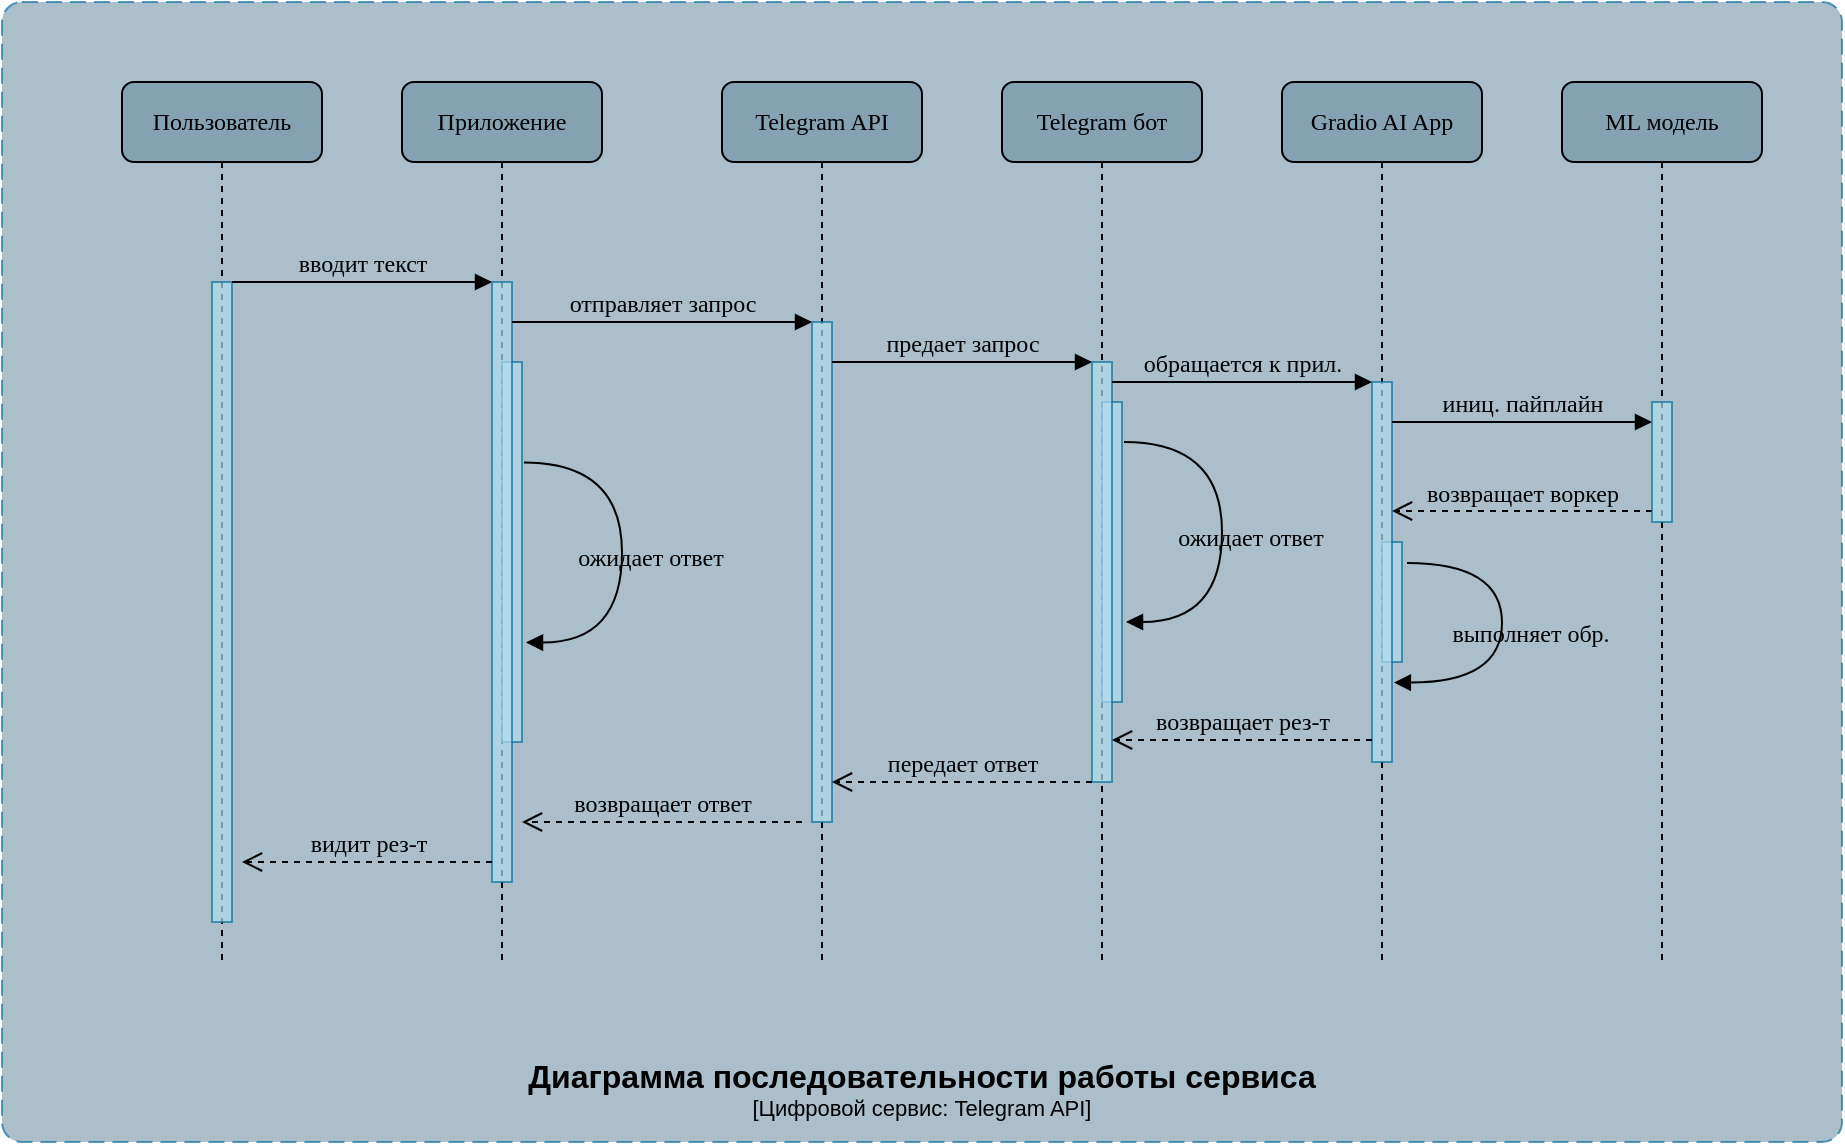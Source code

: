 <mxfile version="22.0.3" type="device">
  <diagram name="Page-1" id="13e1069c-82ec-6db2-03f1-153e76fe0fe0">
    <mxGraphModel dx="1418" dy="958" grid="1" gridSize="10" guides="1" tooltips="1" connect="1" arrows="1" fold="1" page="1" pageScale="1" pageWidth="1100" pageHeight="850" background="none" math="0" shadow="0">
      <root>
        <mxCell id="0" />
        <mxCell id="1" parent="0" />
        <object placeholders="1" c4Name="Диаграмма последовательности работы сервиса" c4Type="SystemScopeBoundary" c4Application="Цифровой сервис: Telegram API" label="&lt;font style=&quot;font-size: 16px&quot;&gt;&lt;b&gt;&lt;div style=&quot;&quot;&gt;%c4Name%&lt;/div&gt;&lt;/b&gt;&lt;/font&gt;&lt;div style=&quot;&quot;&gt;[%c4Application%]&lt;/div&gt;" id="g3VUzG2XUiAYz7PPz2bv-24">
          <mxCell style="rounded=1;fontSize=11;whiteSpace=wrap;html=1;dashed=1;arcSize=20;fillColor=#86a4b3;strokeColor=#10739e;labelBackgroundColor=none;align=center;verticalAlign=bottom;labelBorderColor=none;spacingTop=0;spacing=10;dashPattern=8 4;metaEdit=1;rotatable=0;perimeter=rectanglePerimeter;noLabel=0;labelPadding=0;allowArrows=0;connectable=0;expand=0;recursiveResize=0;editable=1;pointerEvents=0;absoluteArcSize=1;points=[[0.25,0,0],[0.5,0,0],[0.75,0,0],[1,0.25,0],[1,0.5,0],[1,0.75,0],[0.75,1,0],[0.5,1,0],[0.25,1,0],[0,0.75,0],[0,0.5,0],[0,0.25,0]];opacity=70;" parent="1" vertex="1">
            <mxGeometry x="40" y="40" width="920" height="570" as="geometry" />
          </mxCell>
        </object>
        <mxCell id="7baba1c4bc27f4b0-5" value="Gradio AI App" style="shape=umlLifeline;perimeter=lifelinePerimeter;whiteSpace=wrap;html=1;container=1;collapsible=0;recursiveResize=0;outlineConnect=0;rounded=1;shadow=0;comic=0;labelBackgroundColor=none;strokeWidth=1;fontFamily=Verdana;fontSize=12;align=center;fillColor=#85a2b2;" parent="1" vertex="1">
          <mxGeometry x="680" y="80" width="100" height="440" as="geometry" />
        </mxCell>
        <mxCell id="g3VUzG2XUiAYz7PPz2bv-11" value="возвращает воркер" style="html=1;verticalAlign=bottom;endArrow=open;dashed=1;endSize=8;labelBackgroundColor=none;fontFamily=Verdana;fontSize=12;edgeStyle=elbowEdgeStyle;elbow=vertical;" parent="7baba1c4bc27f4b0-5" edge="1">
          <mxGeometry relative="1" as="geometry">
            <mxPoint x="55" y="214.5" as="targetPoint" />
            <Array as="points">
              <mxPoint x="130" y="214.5" />
              <mxPoint x="160" y="214.5" />
            </Array>
            <mxPoint x="185" y="214.5" as="sourcePoint" />
          </mxGeometry>
        </mxCell>
        <mxCell id="g3VUzG2XUiAYz7PPz2bv-12" value="" style="html=1;points=[];perimeter=orthogonalPerimeter;rounded=0;shadow=0;comic=0;labelBackgroundColor=none;strokeWidth=1;fontFamily=Verdana;fontSize=12;align=center;opacity=70;fillColor=#b1ddf0;strokeColor=#10739e;" parent="7baba1c4bc27f4b0-5" vertex="1">
          <mxGeometry x="50" y="230" width="10" height="60" as="geometry" />
        </mxCell>
        <mxCell id="7baba1c4bc27f4b0-19" value="" style="html=1;points=[];perimeter=orthogonalPerimeter;rounded=0;shadow=0;comic=0;labelBackgroundColor=none;strokeWidth=1;fontFamily=Verdana;fontSize=12;align=center;fillColor=#b1ddf0;strokeColor=#10739e;opacity=70;" parent="1" vertex="1">
          <mxGeometry x="725" y="230" width="10" height="190" as="geometry" />
        </mxCell>
        <mxCell id="7baba1c4bc27f4b0-2" value="Приложение" style="shape=umlLifeline;perimeter=lifelinePerimeter;whiteSpace=wrap;html=1;container=1;collapsible=0;recursiveResize=0;outlineConnect=0;rounded=1;shadow=0;comic=0;labelBackgroundColor=none;strokeWidth=1;fontFamily=Verdana;fontSize=12;align=center;fillColor=#85a2b2;" parent="1" vertex="1">
          <mxGeometry x="240" y="80" width="100" height="440" as="geometry" />
        </mxCell>
        <mxCell id="g3VUzG2XUiAYz7PPz2bv-23" value="" style="html=1;points=[];perimeter=orthogonalPerimeter;rounded=0;shadow=0;comic=0;labelBackgroundColor=none;strokeWidth=1;fontFamily=Verdana;fontSize=12;align=center;fillColor=#b1ddf0;strokeColor=#10739e;opacity=70;" parent="7baba1c4bc27f4b0-2" vertex="1">
          <mxGeometry x="50" y="140" width="10" height="190" as="geometry" />
        </mxCell>
        <mxCell id="7baba1c4bc27f4b0-10" value="" style="html=1;points=[];perimeter=orthogonalPerimeter;rounded=0;shadow=0;comic=0;labelBackgroundColor=none;strokeWidth=1;fontFamily=Verdana;fontSize=12;align=center;strokeColor=#10739e;fillColor=#b1ddf0;opacity=70;" parent="7baba1c4bc27f4b0-2" vertex="1">
          <mxGeometry x="45" y="100" width="10" height="300" as="geometry" />
        </mxCell>
        <mxCell id="g3VUzG2XUiAYz7PPz2bv-22" value="ожидает ответ" style="html=1;verticalAlign=bottom;endArrow=block;labelBackgroundColor=none;fontFamily=Verdana;fontSize=12;elbow=vertical;edgeStyle=orthogonalEdgeStyle;curved=1;" parent="7baba1c4bc27f4b0-2" edge="1">
          <mxGeometry x="0.13" y="14" relative="1" as="geometry">
            <mxPoint x="61" y="190.25" as="sourcePoint" />
            <mxPoint x="62" y="280.25" as="targetPoint" />
            <Array as="points">
              <mxPoint x="110" y="190" />
              <mxPoint x="110" y="280" />
            </Array>
            <mxPoint as="offset" />
          </mxGeometry>
        </mxCell>
        <mxCell id="7baba1c4bc27f4b0-3" value="Telegram API" style="shape=umlLifeline;perimeter=lifelinePerimeter;whiteSpace=wrap;html=1;container=1;collapsible=0;recursiveResize=0;outlineConnect=0;rounded=1;shadow=0;comic=0;labelBackgroundColor=none;strokeWidth=1;fontFamily=Verdana;fontSize=12;align=center;fillColor=#85a2b2;" parent="1" vertex="1">
          <mxGeometry x="400" y="80" width="100" height="440" as="geometry" />
        </mxCell>
        <mxCell id="7baba1c4bc27f4b0-13" value="" style="html=1;points=[];perimeter=orthogonalPerimeter;rounded=0;shadow=0;comic=0;labelBackgroundColor=none;strokeWidth=1;fontFamily=Verdana;fontSize=12;align=center;fillColor=#b1ddf0;strokeColor=#10739e;opacity=70;" parent="7baba1c4bc27f4b0-3" vertex="1">
          <mxGeometry x="45" y="120" width="10" height="250" as="geometry" />
        </mxCell>
        <mxCell id="7baba1c4bc27f4b0-4" value="Telegram бот" style="shape=umlLifeline;perimeter=lifelinePerimeter;whiteSpace=wrap;html=1;container=1;collapsible=0;recursiveResize=0;outlineConnect=0;rounded=1;shadow=0;comic=0;labelBackgroundColor=none;strokeWidth=1;fontFamily=Verdana;fontSize=12;align=center;fillColor=#85a2b2;" parent="1" vertex="1">
          <mxGeometry x="540" y="80" width="100" height="440" as="geometry" />
        </mxCell>
        <mxCell id="g3VUzG2XUiAYz7PPz2bv-19" value="ожидает ответ" style="html=1;verticalAlign=bottom;endArrow=block;labelBackgroundColor=none;fontFamily=Verdana;fontSize=12;elbow=vertical;edgeStyle=orthogonalEdgeStyle;curved=1;" parent="7baba1c4bc27f4b0-4" edge="1">
          <mxGeometry x="0.13" y="14" relative="1" as="geometry">
            <mxPoint x="61" y="180" as="sourcePoint" />
            <mxPoint x="62" y="270.0" as="targetPoint" />
            <Array as="points">
              <mxPoint x="110" y="180" />
              <mxPoint x="110" y="270" />
            </Array>
            <mxPoint as="offset" />
          </mxGeometry>
        </mxCell>
        <mxCell id="g3VUzG2XUiAYz7PPz2bv-18" value="" style="html=1;points=[];perimeter=orthogonalPerimeter;rounded=0;shadow=0;comic=0;labelBackgroundColor=none;strokeWidth=1;fontFamily=Verdana;fontSize=12;align=center;opacity=70;fillColor=#b1ddf0;strokeColor=#10739e;" parent="7baba1c4bc27f4b0-4" vertex="1">
          <mxGeometry x="50" y="160" width="10" height="150" as="geometry" />
        </mxCell>
        <mxCell id="7baba1c4bc27f4b0-6" value="ML модель" style="shape=umlLifeline;perimeter=lifelinePerimeter;whiteSpace=wrap;html=1;container=1;collapsible=0;recursiveResize=0;outlineConnect=0;rounded=1;shadow=0;comic=0;labelBackgroundColor=none;strokeWidth=1;fontFamily=Verdana;fontSize=12;align=center;fillColor=#85a2b2;" parent="1" vertex="1">
          <mxGeometry x="820" y="80" width="100" height="440" as="geometry" />
        </mxCell>
        <mxCell id="7baba1c4bc27f4b0-28" value="" style="html=1;points=[];perimeter=orthogonalPerimeter;rounded=0;shadow=0;comic=0;labelBackgroundColor=none;strokeWidth=1;fontFamily=Verdana;fontSize=12;align=center;opacity=70;fillColor=#b1ddf0;strokeColor=#10739e;" parent="7baba1c4bc27f4b0-6" vertex="1">
          <mxGeometry x="45" y="160" width="10" height="60" as="geometry" />
        </mxCell>
        <mxCell id="g3VUzG2XUiAYz7PPz2bv-9" value="иниц. пайплайн" style="html=1;verticalAlign=bottom;endArrow=block;entryX=0;entryY=0;labelBackgroundColor=none;fontFamily=Verdana;fontSize=12;edgeStyle=elbowEdgeStyle;elbow=vertical;" parent="7baba1c4bc27f4b0-6" edge="1">
          <mxGeometry relative="1" as="geometry">
            <mxPoint x="-85" y="170" as="sourcePoint" />
            <mxPoint x="45" y="170" as="targetPoint" />
          </mxGeometry>
        </mxCell>
        <mxCell id="7baba1c4bc27f4b0-16" value="" style="html=1;points=[];perimeter=orthogonalPerimeter;rounded=0;shadow=0;comic=0;labelBackgroundColor=none;strokeWidth=1;fontFamily=Verdana;fontSize=12;align=center;fillColor=#b1ddf0;strokeColor=#10739e;opacity=70;" parent="1" vertex="1">
          <mxGeometry x="585" y="220" width="10" height="210" as="geometry" />
        </mxCell>
        <mxCell id="7baba1c4bc27f4b0-8" value="Пользователь" style="shape=umlLifeline;perimeter=lifelinePerimeter;whiteSpace=wrap;html=1;container=1;collapsible=0;recursiveResize=0;outlineConnect=0;rounded=1;shadow=0;comic=0;labelBackgroundColor=none;strokeWidth=1;fontFamily=Verdana;fontSize=12;align=center;fillColor=#85a2b2;" parent="1" vertex="1">
          <mxGeometry x="100" y="80" width="100" height="440" as="geometry" />
        </mxCell>
        <mxCell id="7baba1c4bc27f4b0-9" value="" style="html=1;points=[];perimeter=orthogonalPerimeter;rounded=0;shadow=0;comic=0;labelBackgroundColor=none;strokeWidth=1;fontFamily=Verdana;fontSize=12;align=center;fillColor=#b1ddf0;strokeColor=#10739e;opacity=70;" parent="7baba1c4bc27f4b0-8" vertex="1">
          <mxGeometry x="45" y="100" width="10" height="320" as="geometry" />
        </mxCell>
        <mxCell id="7baba1c4bc27f4b0-17" value="предает запрос" style="html=1;verticalAlign=bottom;endArrow=block;labelBackgroundColor=none;fontFamily=Verdana;fontSize=12;edgeStyle=elbowEdgeStyle;elbow=vertical;" parent="1" source="7baba1c4bc27f4b0-13" target="7baba1c4bc27f4b0-16" edge="1">
          <mxGeometry relative="1" as="geometry">
            <mxPoint x="510" y="220" as="sourcePoint" />
            <Array as="points">
              <mxPoint x="460" y="220" />
            </Array>
          </mxGeometry>
        </mxCell>
        <mxCell id="7baba1c4bc27f4b0-20" value="обращается к прил." style="html=1;verticalAlign=bottom;endArrow=block;entryX=0;entryY=0;labelBackgroundColor=none;fontFamily=Verdana;fontSize=12;edgeStyle=elbowEdgeStyle;elbow=vertical;" parent="1" source="7baba1c4bc27f4b0-16" target="7baba1c4bc27f4b0-19" edge="1">
          <mxGeometry relative="1" as="geometry">
            <mxPoint x="650" y="230" as="sourcePoint" />
          </mxGeometry>
        </mxCell>
        <mxCell id="7baba1c4bc27f4b0-11" value="вводит текст" style="html=1;verticalAlign=bottom;endArrow=block;entryX=0;entryY=0;labelBackgroundColor=none;fontFamily=Verdana;fontSize=12;edgeStyle=elbowEdgeStyle;elbow=vertical;" parent="1" source="7baba1c4bc27f4b0-9" target="7baba1c4bc27f4b0-10" edge="1">
          <mxGeometry relative="1" as="geometry">
            <mxPoint x="220" y="190" as="sourcePoint" />
          </mxGeometry>
        </mxCell>
        <mxCell id="7baba1c4bc27f4b0-14" value="отправляет запрос" style="html=1;verticalAlign=bottom;endArrow=block;entryX=0;entryY=0;labelBackgroundColor=none;fontFamily=Verdana;fontSize=12;edgeStyle=elbowEdgeStyle;elbow=vertical;" parent="1" source="7baba1c4bc27f4b0-10" target="7baba1c4bc27f4b0-13" edge="1">
          <mxGeometry relative="1" as="geometry">
            <mxPoint x="370" y="200" as="sourcePoint" />
          </mxGeometry>
        </mxCell>
        <mxCell id="7baba1c4bc27f4b0-21" value="возвращает рез-т" style="html=1;verticalAlign=bottom;endArrow=open;dashed=1;endSize=8;labelBackgroundColor=none;fontFamily=Verdana;fontSize=12;edgeStyle=elbowEdgeStyle;elbow=vertical;" parent="1" edge="1">
          <mxGeometry relative="1" as="geometry">
            <mxPoint x="595" y="409" as="targetPoint" />
            <Array as="points">
              <mxPoint x="670" y="409" />
              <mxPoint x="700" y="409" />
            </Array>
            <mxPoint x="725" y="409" as="sourcePoint" />
          </mxGeometry>
        </mxCell>
        <mxCell id="g3VUzG2XUiAYz7PPz2bv-7" value="возвращает ответ" style="html=1;verticalAlign=bottom;endArrow=open;dashed=1;endSize=8;labelBackgroundColor=none;fontFamily=Verdana;fontSize=12;edgeStyle=elbowEdgeStyle;elbow=vertical;" parent="1" edge="1">
          <mxGeometry relative="1" as="geometry">
            <mxPoint x="300" y="450" as="targetPoint" />
            <Array as="points">
              <mxPoint x="375" y="450" />
              <mxPoint x="405" y="450" />
            </Array>
            <mxPoint x="440" y="450" as="sourcePoint" />
            <mxPoint as="offset" />
          </mxGeometry>
        </mxCell>
        <mxCell id="g3VUzG2XUiAYz7PPz2bv-6" value="передает ответ" style="html=1;verticalAlign=bottom;endArrow=open;dashed=1;endSize=8;labelBackgroundColor=none;fontFamily=Verdana;fontSize=12;edgeStyle=elbowEdgeStyle;elbow=vertical;" parent="1" edge="1">
          <mxGeometry relative="1" as="geometry">
            <mxPoint x="455" y="430" as="targetPoint" />
            <Array as="points">
              <mxPoint x="530" y="430" />
              <mxPoint x="560" y="430" />
            </Array>
            <mxPoint x="585" y="430" as="sourcePoint" />
          </mxGeometry>
        </mxCell>
        <mxCell id="g3VUzG2XUiAYz7PPz2bv-16" value="выполняет обр." style="html=1;verticalAlign=bottom;endArrow=block;labelBackgroundColor=none;fontFamily=Verdana;fontSize=12;elbow=vertical;edgeStyle=orthogonalEdgeStyle;curved=1;exitX=1.25;exitY=0.175;exitDx=0;exitDy=0;exitPerimeter=0;entryX=1.093;entryY=0.791;entryDx=0;entryDy=0;entryPerimeter=0;" parent="1" source="g3VUzG2XUiAYz7PPz2bv-12" target="7baba1c4bc27f4b0-19" edge="1">
          <mxGeometry x="0.131" y="14" relative="1" as="geometry">
            <mxPoint x="740" y="340" as="sourcePoint" />
            <mxPoint x="731" y="379" as="targetPoint" />
            <Array as="points">
              <mxPoint x="790" y="320" />
              <mxPoint x="790" y="380" />
            </Array>
            <mxPoint as="offset" />
          </mxGeometry>
        </mxCell>
        <mxCell id="g3VUzG2XUiAYz7PPz2bv-8" value="видит рез-т" style="html=1;verticalAlign=bottom;endArrow=open;dashed=1;endSize=8;labelBackgroundColor=none;fontFamily=Verdana;fontSize=12;edgeStyle=elbowEdgeStyle;elbow=vertical;" parent="1" edge="1">
          <mxGeometry relative="1" as="geometry">
            <mxPoint x="160" y="470" as="targetPoint" />
            <Array as="points">
              <mxPoint x="235" y="470" />
              <mxPoint x="265" y="470" />
            </Array>
            <mxPoint x="285" y="470" as="sourcePoint" />
            <mxPoint as="offset" />
          </mxGeometry>
        </mxCell>
      </root>
    </mxGraphModel>
  </diagram>
</mxfile>
